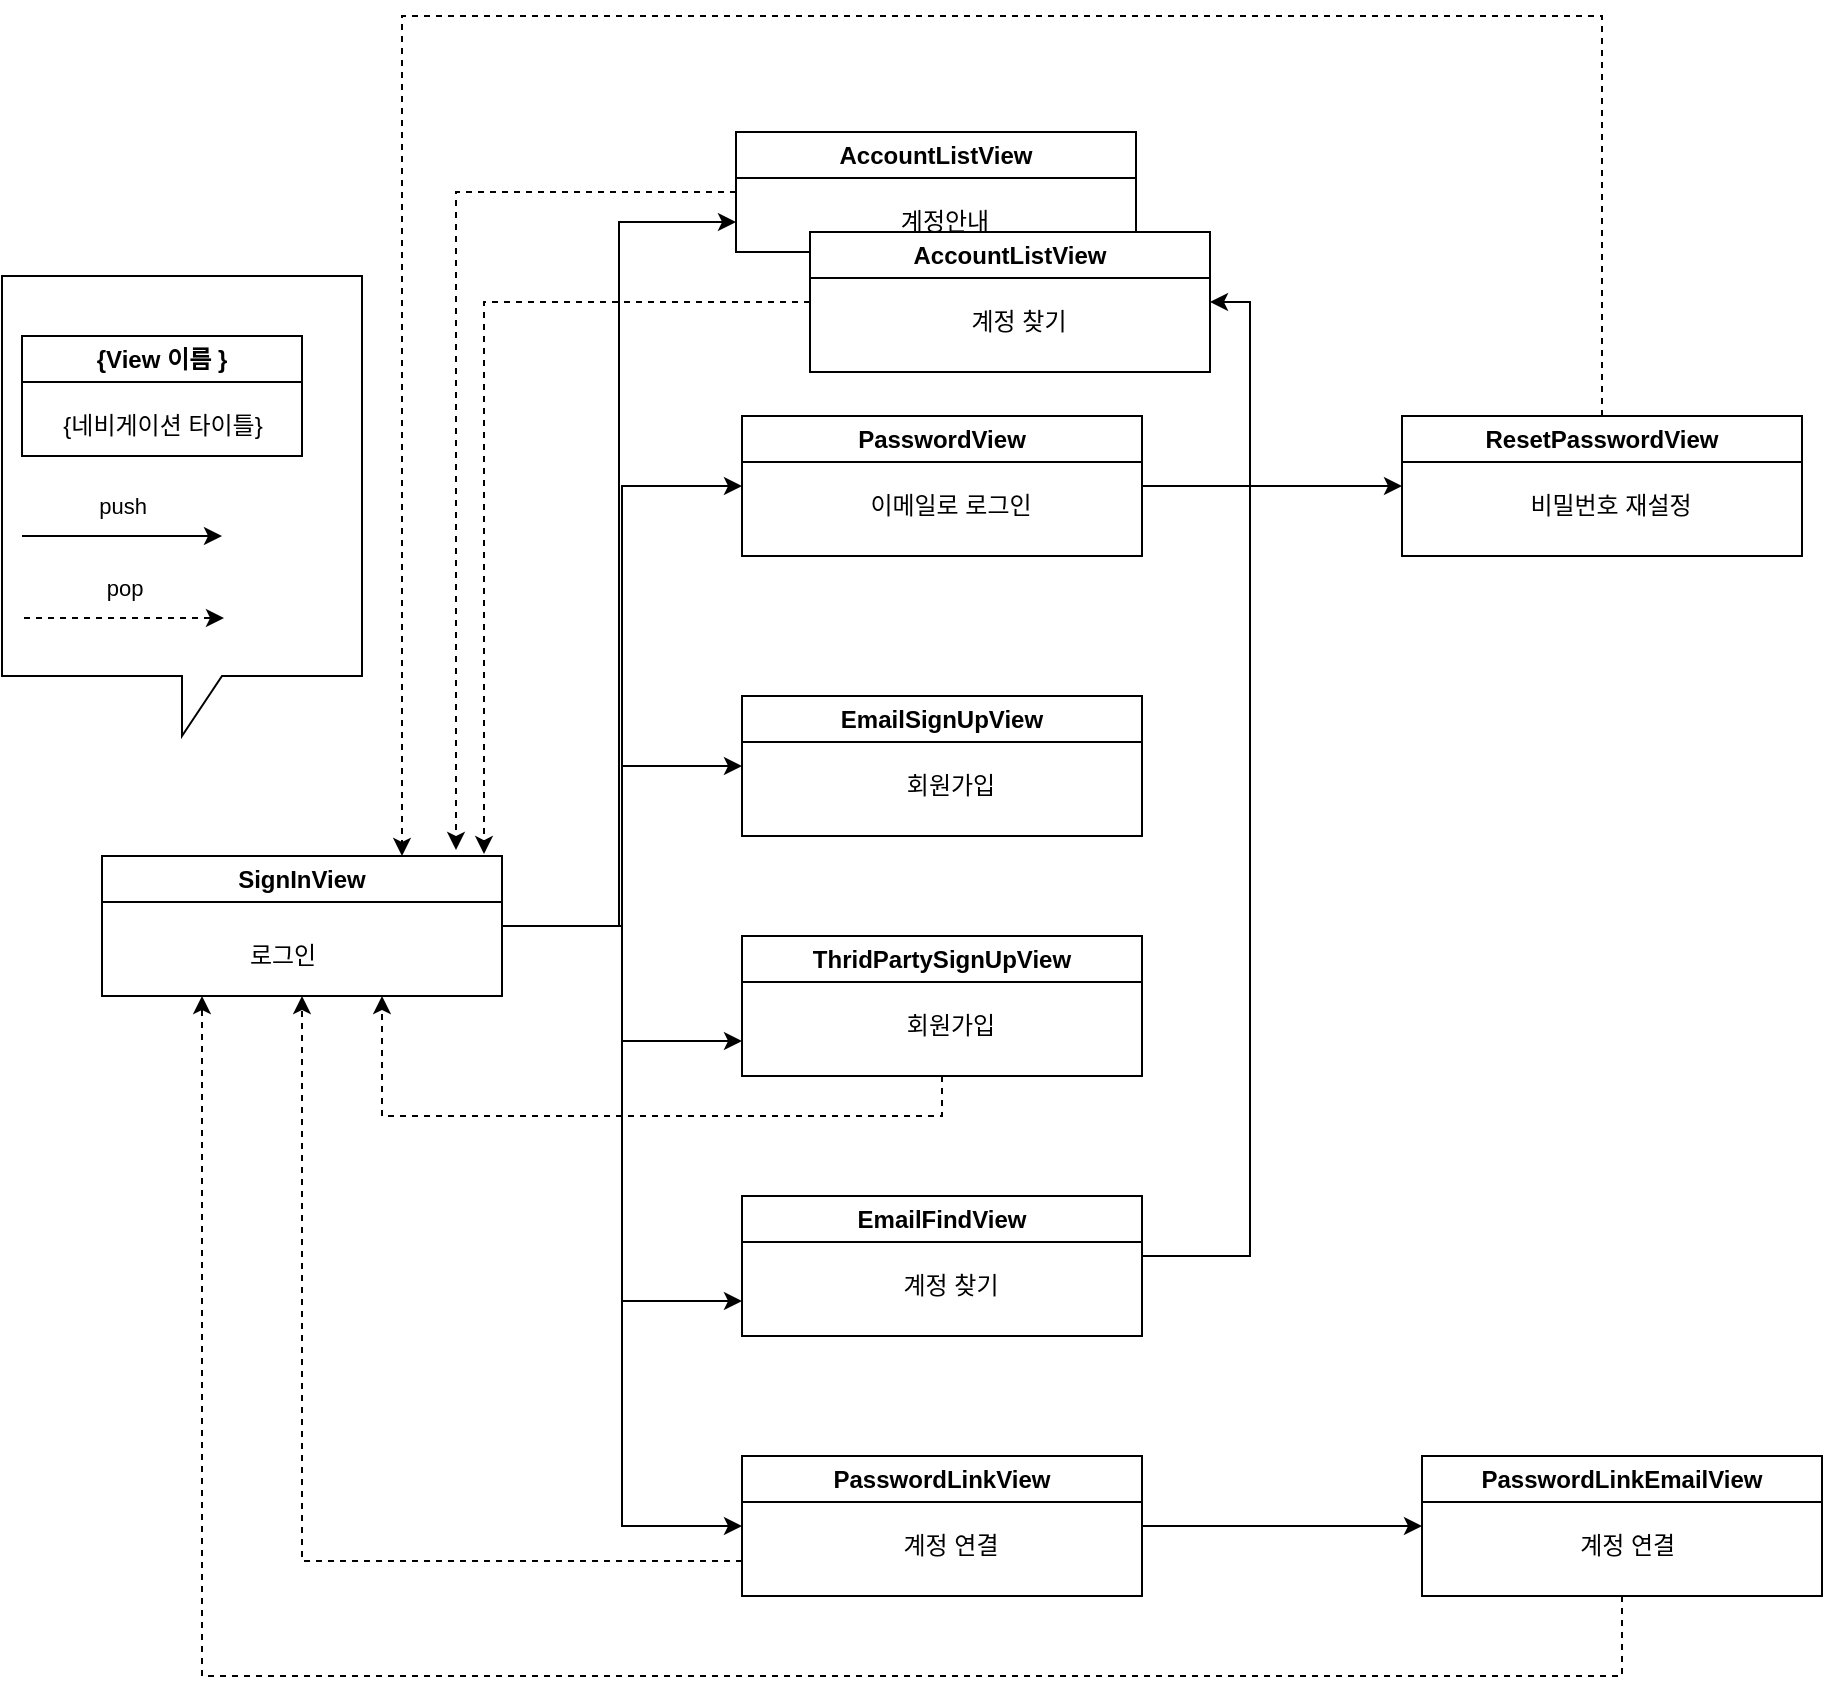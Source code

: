 <mxfile version="21.1.8" type="github" pages="2">
  <diagram id="C5RBs43oDa-KdzZeNtuy" name="로그인화면 Navigation">
    <mxGraphModel dx="1434" dy="1997" grid="1" gridSize="10" guides="1" tooltips="1" connect="1" arrows="1" fold="1" page="1" pageScale="1" pageWidth="827" pageHeight="1169" math="0" shadow="0">
      <root>
        <mxCell id="WIyWlLk6GJQsqaUBKTNV-0" />
        <mxCell id="WIyWlLk6GJQsqaUBKTNV-1" parent="WIyWlLk6GJQsqaUBKTNV-0" />
        <mxCell id="YZ1DASDXdoZ81Dy0Z4KV-26" style="edgeStyle=orthogonalEdgeStyle;rounded=0;orthogonalLoop=1;jettySize=auto;html=1;entryX=0;entryY=0.5;entryDx=0;entryDy=0;" parent="WIyWlLk6GJQsqaUBKTNV-1" source="YZ1DASDXdoZ81Dy0Z4KV-0" target="YZ1DASDXdoZ81Dy0Z4KV-6" edge="1">
          <mxGeometry relative="1" as="geometry" />
        </mxCell>
        <mxCell id="YZ1DASDXdoZ81Dy0Z4KV-27" style="edgeStyle=orthogonalEdgeStyle;rounded=0;orthogonalLoop=1;jettySize=auto;html=1;entryX=0;entryY=0.5;entryDx=0;entryDy=0;" parent="WIyWlLk6GJQsqaUBKTNV-1" source="YZ1DASDXdoZ81Dy0Z4KV-0" target="YZ1DASDXdoZ81Dy0Z4KV-4" edge="1">
          <mxGeometry relative="1" as="geometry" />
        </mxCell>
        <mxCell id="YZ1DASDXdoZ81Dy0Z4KV-28" style="edgeStyle=orthogonalEdgeStyle;rounded=0;orthogonalLoop=1;jettySize=auto;html=1;entryX=0;entryY=0.75;entryDx=0;entryDy=0;" parent="WIyWlLk6GJQsqaUBKTNV-1" source="YZ1DASDXdoZ81Dy0Z4KV-0" target="YZ1DASDXdoZ81Dy0Z4KV-2" edge="1">
          <mxGeometry relative="1" as="geometry" />
        </mxCell>
        <mxCell id="YZ1DASDXdoZ81Dy0Z4KV-29" style="edgeStyle=orthogonalEdgeStyle;rounded=0;orthogonalLoop=1;jettySize=auto;html=1;entryX=0;entryY=0.75;entryDx=0;entryDy=0;" parent="WIyWlLk6GJQsqaUBKTNV-1" source="YZ1DASDXdoZ81Dy0Z4KV-0" target="YZ1DASDXdoZ81Dy0Z4KV-8" edge="1">
          <mxGeometry relative="1" as="geometry" />
        </mxCell>
        <mxCell id="YZ1DASDXdoZ81Dy0Z4KV-30" style="edgeStyle=orthogonalEdgeStyle;rounded=0;orthogonalLoop=1;jettySize=auto;html=1;entryX=0;entryY=0.75;entryDx=0;entryDy=0;" parent="WIyWlLk6GJQsqaUBKTNV-1" source="YZ1DASDXdoZ81Dy0Z4KV-0" target="YZ1DASDXdoZ81Dy0Z4KV-10" edge="1">
          <mxGeometry relative="1" as="geometry" />
        </mxCell>
        <mxCell id="YZ1DASDXdoZ81Dy0Z4KV-31" style="edgeStyle=orthogonalEdgeStyle;rounded=0;orthogonalLoop=1;jettySize=auto;html=1;entryX=0;entryY=0.5;entryDx=0;entryDy=0;" parent="WIyWlLk6GJQsqaUBKTNV-1" source="YZ1DASDXdoZ81Dy0Z4KV-0" target="YZ1DASDXdoZ81Dy0Z4KV-18" edge="1">
          <mxGeometry relative="1" as="geometry" />
        </mxCell>
        <mxCell id="YZ1DASDXdoZ81Dy0Z4KV-0" value="SignInView" style="swimlane;whiteSpace=wrap;html=1;" parent="WIyWlLk6GJQsqaUBKTNV-1" vertex="1">
          <mxGeometry x="60" y="370" width="200" height="70" as="geometry" />
        </mxCell>
        <mxCell id="YZ1DASDXdoZ81Dy0Z4KV-46" style="edgeStyle=orthogonalEdgeStyle;rounded=0;orthogonalLoop=1;jettySize=auto;html=1;entryX=0.885;entryY=-0.043;entryDx=0;entryDy=0;entryPerimeter=0;dashed=1;" parent="WIyWlLk6GJQsqaUBKTNV-1" source="YZ1DASDXdoZ81Dy0Z4KV-2" target="YZ1DASDXdoZ81Dy0Z4KV-0" edge="1">
          <mxGeometry relative="1" as="geometry" />
        </mxCell>
        <mxCell id="YZ1DASDXdoZ81Dy0Z4KV-2" value="AccountListView" style="swimlane;whiteSpace=wrap;html=1;" parent="WIyWlLk6GJQsqaUBKTNV-1" vertex="1">
          <mxGeometry x="377" y="8" width="200" height="60" as="geometry" />
        </mxCell>
        <mxCell id="YZ1DASDXdoZ81Dy0Z4KV-3" value="계정안내" style="text;html=1;align=center;verticalAlign=middle;resizable=0;points=[];autosize=1;strokeColor=none;fillColor=none;" parent="YZ1DASDXdoZ81Dy0Z4KV-2" vertex="1">
          <mxGeometry x="69" y="30" width="70" height="30" as="geometry" />
        </mxCell>
        <mxCell id="YZ1DASDXdoZ81Dy0Z4KV-32" style="edgeStyle=orthogonalEdgeStyle;rounded=0;orthogonalLoop=1;jettySize=auto;html=1;entryX=0;entryY=0.5;entryDx=0;entryDy=0;" parent="WIyWlLk6GJQsqaUBKTNV-1" source="YZ1DASDXdoZ81Dy0Z4KV-4" target="YZ1DASDXdoZ81Dy0Z4KV-16" edge="1">
          <mxGeometry relative="1" as="geometry" />
        </mxCell>
        <mxCell id="YZ1DASDXdoZ81Dy0Z4KV-4" value="PasswordView" style="swimlane;whiteSpace=wrap;html=1;" parent="WIyWlLk6GJQsqaUBKTNV-1" vertex="1">
          <mxGeometry x="380" y="150" width="200" height="70" as="geometry" />
        </mxCell>
        <mxCell id="YZ1DASDXdoZ81Dy0Z4KV-5" value="이메일로 로그인" style="text;html=1;align=center;verticalAlign=middle;resizable=0;points=[];autosize=1;strokeColor=none;fillColor=none;" parent="YZ1DASDXdoZ81Dy0Z4KV-4" vertex="1">
          <mxGeometry x="54" y="30" width="100" height="30" as="geometry" />
        </mxCell>
        <mxCell id="YZ1DASDXdoZ81Dy0Z4KV-6" value="EmailSignUpView" style="swimlane;whiteSpace=wrap;html=1;" parent="WIyWlLk6GJQsqaUBKTNV-1" vertex="1">
          <mxGeometry x="380" y="290" width="200" height="70" as="geometry" />
        </mxCell>
        <mxCell id="YZ1DASDXdoZ81Dy0Z4KV-7" value="회원가입" style="text;html=1;align=center;verticalAlign=middle;resizable=0;points=[];autosize=1;strokeColor=none;fillColor=none;" parent="YZ1DASDXdoZ81Dy0Z4KV-6" vertex="1">
          <mxGeometry x="69" y="30" width="70" height="30" as="geometry" />
        </mxCell>
        <mxCell id="YZ1DASDXdoZ81Dy0Z4KV-45" style="edgeStyle=orthogonalEdgeStyle;rounded=0;orthogonalLoop=1;jettySize=auto;html=1;dashed=1;" parent="WIyWlLk6GJQsqaUBKTNV-1" source="YZ1DASDXdoZ81Dy0Z4KV-8" edge="1">
          <mxGeometry relative="1" as="geometry">
            <mxPoint x="200" y="440" as="targetPoint" />
            <Array as="points">
              <mxPoint x="480" y="500" />
              <mxPoint x="200" y="500" />
            </Array>
          </mxGeometry>
        </mxCell>
        <mxCell id="YZ1DASDXdoZ81Dy0Z4KV-8" value="ThridPartySignUpView" style="swimlane;whiteSpace=wrap;html=1;" parent="WIyWlLk6GJQsqaUBKTNV-1" vertex="1">
          <mxGeometry x="380" y="410" width="200" height="70" as="geometry" />
        </mxCell>
        <mxCell id="YZ1DASDXdoZ81Dy0Z4KV-9" value="회원가입" style="text;html=1;align=center;verticalAlign=middle;resizable=0;points=[];autosize=1;strokeColor=none;fillColor=none;" parent="YZ1DASDXdoZ81Dy0Z4KV-8" vertex="1">
          <mxGeometry x="69" y="30" width="70" height="30" as="geometry" />
        </mxCell>
        <mxCell id="YZ1DASDXdoZ81Dy0Z4KV-34" style="edgeStyle=orthogonalEdgeStyle;rounded=0;orthogonalLoop=1;jettySize=auto;html=1;entryX=1;entryY=0.5;entryDx=0;entryDy=0;" parent="WIyWlLk6GJQsqaUBKTNV-1" source="YZ1DASDXdoZ81Dy0Z4KV-10" target="YZ1DASDXdoZ81Dy0Z4KV-22" edge="1">
          <mxGeometry relative="1" as="geometry">
            <Array as="points">
              <mxPoint x="634" y="570" />
              <mxPoint x="634" y="93" />
            </Array>
          </mxGeometry>
        </mxCell>
        <mxCell id="YZ1DASDXdoZ81Dy0Z4KV-10" value="EmailFindView" style="swimlane;whiteSpace=wrap;html=1;" parent="WIyWlLk6GJQsqaUBKTNV-1" vertex="1">
          <mxGeometry x="380" y="540" width="200" height="70" as="geometry" />
        </mxCell>
        <mxCell id="YZ1DASDXdoZ81Dy0Z4KV-11" value="계정 찾기" style="text;html=1;align=center;verticalAlign=middle;resizable=0;points=[];autosize=1;strokeColor=none;fillColor=none;" parent="YZ1DASDXdoZ81Dy0Z4KV-10" vertex="1">
          <mxGeometry x="69" y="30" width="70" height="30" as="geometry" />
        </mxCell>
        <mxCell id="YZ1DASDXdoZ81Dy0Z4KV-43" style="edgeStyle=orthogonalEdgeStyle;rounded=0;orthogonalLoop=1;jettySize=auto;html=1;entryX=0.25;entryY=1;entryDx=0;entryDy=0;dashed=1;" parent="WIyWlLk6GJQsqaUBKTNV-1" source="YZ1DASDXdoZ81Dy0Z4KV-14" target="YZ1DASDXdoZ81Dy0Z4KV-0" edge="1">
          <mxGeometry relative="1" as="geometry">
            <mxPoint x="110" y="450" as="targetPoint" />
            <Array as="points">
              <mxPoint x="820" y="780" />
              <mxPoint x="110" y="780" />
            </Array>
          </mxGeometry>
        </mxCell>
        <mxCell id="YZ1DASDXdoZ81Dy0Z4KV-14" value="PasswordLinkEmailView" style="swimlane;whiteSpace=wrap;html=1;" parent="WIyWlLk6GJQsqaUBKTNV-1" vertex="1">
          <mxGeometry x="720" y="670" width="200" height="70" as="geometry" />
        </mxCell>
        <mxCell id="YZ1DASDXdoZ81Dy0Z4KV-15" value="계정 연결&amp;nbsp;" style="text;html=1;align=center;verticalAlign=middle;resizable=0;points=[];autosize=1;strokeColor=none;fillColor=none;" parent="YZ1DASDXdoZ81Dy0Z4KV-14" vertex="1">
          <mxGeometry x="69" y="30" width="70" height="30" as="geometry" />
        </mxCell>
        <mxCell id="YZ1DASDXdoZ81Dy0Z4KV-44" style="edgeStyle=orthogonalEdgeStyle;rounded=0;orthogonalLoop=1;jettySize=auto;html=1;entryX=0.75;entryY=0;entryDx=0;entryDy=0;dashed=1;" parent="WIyWlLk6GJQsqaUBKTNV-1" source="YZ1DASDXdoZ81Dy0Z4KV-16" target="YZ1DASDXdoZ81Dy0Z4KV-0" edge="1">
          <mxGeometry relative="1" as="geometry">
            <Array as="points">
              <mxPoint x="810" y="-50" />
              <mxPoint x="210" y="-50" />
            </Array>
          </mxGeometry>
        </mxCell>
        <mxCell id="YZ1DASDXdoZ81Dy0Z4KV-16" value="ResetPasswordView" style="swimlane;whiteSpace=wrap;html=1;" parent="WIyWlLk6GJQsqaUBKTNV-1" vertex="1">
          <mxGeometry x="710" y="150" width="200" height="70" as="geometry" />
        </mxCell>
        <mxCell id="YZ1DASDXdoZ81Dy0Z4KV-17" value="비밀번호 재설정" style="text;html=1;align=center;verticalAlign=middle;resizable=0;points=[];autosize=1;strokeColor=none;fillColor=none;" parent="YZ1DASDXdoZ81Dy0Z4KV-16" vertex="1">
          <mxGeometry x="54" y="30" width="100" height="30" as="geometry" />
        </mxCell>
        <mxCell id="YZ1DASDXdoZ81Dy0Z4KV-33" style="edgeStyle=orthogonalEdgeStyle;rounded=0;orthogonalLoop=1;jettySize=auto;html=1;entryX=0;entryY=0.5;entryDx=0;entryDy=0;" parent="WIyWlLk6GJQsqaUBKTNV-1" source="YZ1DASDXdoZ81Dy0Z4KV-18" target="YZ1DASDXdoZ81Dy0Z4KV-14" edge="1">
          <mxGeometry relative="1" as="geometry" />
        </mxCell>
        <mxCell id="YZ1DASDXdoZ81Dy0Z4KV-35" style="edgeStyle=orthogonalEdgeStyle;rounded=0;orthogonalLoop=1;jettySize=auto;html=1;entryX=0.5;entryY=1;entryDx=0;entryDy=0;dashed=1;exitX=0;exitY=0.75;exitDx=0;exitDy=0;" parent="WIyWlLk6GJQsqaUBKTNV-1" source="YZ1DASDXdoZ81Dy0Z4KV-18" target="YZ1DASDXdoZ81Dy0Z4KV-0" edge="1">
          <mxGeometry relative="1" as="geometry" />
        </mxCell>
        <mxCell id="YZ1DASDXdoZ81Dy0Z4KV-18" value="PasswordLinkView" style="swimlane;whiteSpace=wrap;html=1;" parent="WIyWlLk6GJQsqaUBKTNV-1" vertex="1">
          <mxGeometry x="380" y="670" width="200" height="70" as="geometry" />
        </mxCell>
        <mxCell id="YZ1DASDXdoZ81Dy0Z4KV-19" value="계정 연결" style="text;html=1;align=center;verticalAlign=middle;resizable=0;points=[];autosize=1;strokeColor=none;fillColor=none;" parent="YZ1DASDXdoZ81Dy0Z4KV-18" vertex="1">
          <mxGeometry x="69" y="30" width="70" height="30" as="geometry" />
        </mxCell>
        <mxCell id="YZ1DASDXdoZ81Dy0Z4KV-21" value="로그인" style="text;html=1;align=center;verticalAlign=middle;resizable=0;points=[];autosize=1;strokeColor=none;fillColor=none;" parent="WIyWlLk6GJQsqaUBKTNV-1" vertex="1">
          <mxGeometry x="125" y="405" width="50" height="30" as="geometry" />
        </mxCell>
        <mxCell id="YZ1DASDXdoZ81Dy0Z4KV-47" style="edgeStyle=orthogonalEdgeStyle;rounded=0;orthogonalLoop=1;jettySize=auto;html=1;entryX=0.955;entryY=-0.014;entryDx=0;entryDy=0;entryPerimeter=0;dashed=1;" parent="WIyWlLk6GJQsqaUBKTNV-1" source="YZ1DASDXdoZ81Dy0Z4KV-22" target="YZ1DASDXdoZ81Dy0Z4KV-0" edge="1">
          <mxGeometry relative="1" as="geometry" />
        </mxCell>
        <mxCell id="YZ1DASDXdoZ81Dy0Z4KV-22" value="AccountListView" style="swimlane;whiteSpace=wrap;html=1;" parent="WIyWlLk6GJQsqaUBKTNV-1" vertex="1">
          <mxGeometry x="414" y="58" width="200" height="70" as="geometry" />
        </mxCell>
        <mxCell id="YZ1DASDXdoZ81Dy0Z4KV-23" value="계정 찾기" style="text;html=1;align=center;verticalAlign=middle;resizable=0;points=[];autosize=1;strokeColor=none;fillColor=none;" parent="YZ1DASDXdoZ81Dy0Z4KV-22" vertex="1">
          <mxGeometry x="69" y="30" width="70" height="30" as="geometry" />
        </mxCell>
        <mxCell id="YZ1DASDXdoZ81Dy0Z4KV-40" value="" style="shape=callout;whiteSpace=wrap;html=1;perimeter=calloutPerimeter;" parent="WIyWlLk6GJQsqaUBKTNV-1" vertex="1">
          <mxGeometry x="10" y="80" width="180" height="230" as="geometry" />
        </mxCell>
        <mxCell id="YZ1DASDXdoZ81Dy0Z4KV-38" value="" style="endArrow=classic;html=1;rounded=0;" parent="WIyWlLk6GJQsqaUBKTNV-1" edge="1">
          <mxGeometry relative="1" as="geometry">
            <mxPoint x="20" y="210" as="sourcePoint" />
            <mxPoint x="120" y="210" as="targetPoint" />
          </mxGeometry>
        </mxCell>
        <mxCell id="YZ1DASDXdoZ81Dy0Z4KV-39" value="push" style="edgeLabel;resizable=0;html=1;align=center;verticalAlign=middle;" parent="YZ1DASDXdoZ81Dy0Z4KV-38" connectable="0" vertex="1">
          <mxGeometry relative="1" as="geometry">
            <mxPoint y="-15" as="offset" />
          </mxGeometry>
        </mxCell>
        <mxCell id="YZ1DASDXdoZ81Dy0Z4KV-41" value="" style="endArrow=classic;html=1;rounded=0;dashed=1;" parent="WIyWlLk6GJQsqaUBKTNV-1" edge="1">
          <mxGeometry relative="1" as="geometry">
            <mxPoint x="21" y="251" as="sourcePoint" />
            <mxPoint x="121" y="251" as="targetPoint" />
          </mxGeometry>
        </mxCell>
        <mxCell id="YZ1DASDXdoZ81Dy0Z4KV-42" value="pop" style="edgeLabel;resizable=0;html=1;align=center;verticalAlign=middle;" parent="YZ1DASDXdoZ81Dy0Z4KV-41" connectable="0" vertex="1">
          <mxGeometry relative="1" as="geometry">
            <mxPoint y="-15" as="offset" />
          </mxGeometry>
        </mxCell>
        <mxCell id="YZ1DASDXdoZ81Dy0Z4KV-49" value="{View 이름 }" style="swimlane;whiteSpace=wrap;html=1;" parent="WIyWlLk6GJQsqaUBKTNV-1" vertex="1">
          <mxGeometry x="20" y="110" width="140" height="60" as="geometry" />
        </mxCell>
        <mxCell id="YZ1DASDXdoZ81Dy0Z4KV-50" value="{네비게이션 타이틀}" style="text;html=1;align=center;verticalAlign=middle;resizable=0;points=[];autosize=1;strokeColor=none;fillColor=none;" parent="YZ1DASDXdoZ81Dy0Z4KV-49" vertex="1">
          <mxGeometry x="10" y="30" width="120" height="30" as="geometry" />
        </mxCell>
      </root>
    </mxGraphModel>
  </diagram>
  <diagram id="uZEbM6Gc0K0EipfGXr5v" name="Builder Container ">
    <mxGraphModel dx="1434" dy="828" grid="1" gridSize="10" guides="1" tooltips="1" connect="1" arrows="1" fold="1" page="1" pageScale="1" pageWidth="827" pageHeight="1169" math="0" shadow="0">
      <root>
        <mxCell id="0" />
        <mxCell id="1" parent="0" />
        <mxCell id="h-jJvfHTX61WG-e6yDjH-1" value="&lt;p style=&quot;margin:0px;margin-top:4px;text-align:center;&quot;&gt;&lt;i&gt;&amp;lt;&amp;lt;protocol&amp;gt;&amp;gt;&lt;/i&gt;&lt;br&gt;&lt;b&gt;NavigationBuilderContainable&lt;/b&gt;&lt;/p&gt;&lt;hr size=&quot;1&quot;&gt;&lt;p style=&quot;margin:0px;margin-left:4px;&quot;&gt;+ vertex: PassthroughSubject&amp;lt;ViewKind, Never&amp;gt;&lt;br&gt;&lt;/p&gt;&lt;hr size=&quot;1&quot;&gt;&lt;p style=&quot;margin:0px;margin-left:4px;&quot;&gt;+ push(ViewKind)&lt;br style=&quot;border-color: var(--border-color);&quot;&gt;+ popToRootView()&lt;br&gt;&lt;/p&gt;" style="verticalAlign=top;align=left;overflow=fill;fontSize=12;fontFamily=Helvetica;html=1;whiteSpace=wrap;" vertex="1" parent="1">
          <mxGeometry x="210" y="360" width="300" height="140" as="geometry" />
        </mxCell>
        <mxCell id="h-jJvfHTX61WG-e6yDjH-8" style="edgeStyle=orthogonalEdgeStyle;rounded=0;orthogonalLoop=1;jettySize=auto;html=1;entryX=1;entryY=0.5;entryDx=0;entryDy=0;dashed=1;endArrow=block;endFill=0;exitX=0;exitY=0.5;exitDx=0;exitDy=0;" edge="1" parent="1" source="h-jJvfHTX61WG-e6yDjH-9" target="h-jJvfHTX61WG-e6yDjH-6">
          <mxGeometry relative="1" as="geometry">
            <mxPoint x="620" y="640" as="sourcePoint" />
            <Array as="points">
              <mxPoint x="720" y="265" />
              <mxPoint x="720" y="640" />
            </Array>
          </mxGeometry>
        </mxCell>
        <mxCell id="h-jJvfHTX61WG-e6yDjH-3" value="&lt;p style=&quot;margin:0px;margin-top:4px;text-align:center;&quot;&gt;&lt;i&gt;&amp;lt;&amp;lt;protocol&amp;gt;&amp;gt;&lt;/i&gt;&lt;br&gt;&lt;b&gt;Interface&lt;/b&gt;&lt;/p&gt;&lt;hr size=&quot;1&quot;&gt;&lt;p style=&quot;margin:0px;margin-left:4px;&quot;&gt;+ field1: Type&lt;br&gt;+ field2: Type&lt;/p&gt;&lt;hr size=&quot;1&quot;&gt;&lt;p style=&quot;margin:0px;margin-left:4px;&quot;&gt;+ method1(Type): Type&lt;br&gt;+ method2(Type, Type): Type&lt;/p&gt;" style="verticalAlign=top;align=left;overflow=fill;fontSize=12;fontFamily=Helvetica;html=1;whiteSpace=wrap;" vertex="1" parent="1">
          <mxGeometry x="30" y="40" width="190" height="140" as="geometry" />
        </mxCell>
        <mxCell id="h-jJvfHTX61WG-e6yDjH-4" value="&lt;p style=&quot;margin:0px;margin-top:4px;text-align:center;&quot;&gt;&lt;b&gt;Class&lt;/b&gt;&lt;/p&gt;&lt;hr size=&quot;1&quot;/&gt;&lt;div style=&quot;height:2px;&quot;&gt;&lt;/div&gt;" style="verticalAlign=top;align=left;overflow=fill;fontSize=12;fontFamily=Helvetica;html=1;whiteSpace=wrap;" vertex="1" parent="1">
          <mxGeometry x="330" y="70" width="140" height="60" as="geometry" />
        </mxCell>
        <mxCell id="h-jJvfHTX61WG-e6yDjH-7" style="edgeStyle=orthogonalEdgeStyle;rounded=0;orthogonalLoop=1;jettySize=auto;html=1;entryX=0.5;entryY=1;entryDx=0;entryDy=0;endArrow=block;endFill=0;" edge="1" parent="1" source="h-jJvfHTX61WG-e6yDjH-6" target="h-jJvfHTX61WG-e6yDjH-1">
          <mxGeometry relative="1" as="geometry" />
        </mxCell>
        <mxCell id="h-jJvfHTX61WG-e6yDjH-6" value="&lt;p style=&quot;margin:0px;margin-top:4px;text-align:center;&quot;&gt;&lt;i&gt;&amp;lt;&amp;lt;protocol&amp;gt;&amp;gt;&lt;/i&gt;&lt;br&gt;&lt;b&gt;SignInNavigationBuilderContainable&lt;/b&gt;&lt;/p&gt;&lt;hr size=&quot;1&quot;&gt;&lt;p style=&quot;margin:0px;margin-left:4px;&quot;&gt;+ accountListBuilder: AccountListBuildingLogic&lt;/p&gt;&amp;nbsp;+ passwordBuilder: PasswordBuildingLogic&lt;br&gt;&amp;nbsp;+ passwordLinkBuilder: PasswordLinkBuildingLogic&lt;br&gt;&amp;nbsp;+ emailSignUpBuilder: EmailSignUpBuildingLogic&lt;br&gt;&amp;nbsp;+ thirdPartySignUpBuilder: ThirdPartySignUpBuildingLogic&lt;br&gt;&amp;nbsp;+ emailFindBuilder: EmailFindBuildingLogic&lt;br&gt;&lt;hr size=&quot;1&quot;&gt;&lt;p style=&quot;margin:0px;margin-left:4px;&quot;&gt;&lt;br&gt;&lt;/p&gt;" style="verticalAlign=top;align=left;overflow=fill;fontSize=12;fontFamily=Helvetica;html=1;whiteSpace=wrap;" vertex="1" parent="1">
          <mxGeometry x="195" y="570" width="330" height="140" as="geometry" />
        </mxCell>
        <mxCell id="h-jJvfHTX61WG-e6yDjH-9" value="&lt;p style=&quot;margin: 0px; font-variant-numeric: normal; font-variant-east-asian: normal; font-variant-alternates: normal; font-kerning: auto; font-optical-sizing: auto; font-feature-settings: normal; font-variation-settings: normal; font-stretch: normal; font-size: 13px; line-height: normal; font-family: &amp;quot;Helvetica Neue&amp;quot;;&quot; class=&quot;p1&quot;&gt;&lt;b&gt;SignInNavigationBuilderContainer&lt;/b&gt;&lt;/p&gt;&lt;hr size=&quot;1&quot;&gt;&lt;p style=&quot;margin:0px;margin-left:4px;&quot;&gt;&lt;br&gt;&lt;/p&gt;&lt;hr size=&quot;1&quot;&gt;&lt;p style=&quot;margin:0px;margin-left:4px;&quot;&gt;&lt;br&gt;&lt;/p&gt;" style="verticalAlign=top;align=left;overflow=fill;fontSize=12;fontFamily=Helvetica;html=1;whiteSpace=wrap;" vertex="1" parent="1">
          <mxGeometry x="827" y="220" width="240" height="90" as="geometry" />
        </mxCell>
        <mxCell id="h-jJvfHTX61WG-e6yDjH-10" value="&lt;p style=&quot;margin:0px;margin-top:4px;text-align:center;&quot;&gt;&lt;i&gt;&amp;lt;&amp;lt;protocol&amp;gt;&amp;gt;&lt;/i&gt;&lt;br&gt;&lt;b&gt;Interface&lt;/b&gt;&lt;/p&gt;&lt;hr size=&quot;1&quot;&gt;&lt;p style=&quot;margin:0px;margin-left:4px;&quot;&gt;+ Builder: BuildingLogic&lt;br&gt;&lt;/p&gt;&lt;hr size=&quot;1&quot;&gt;&lt;p style=&quot;margin:0px;margin-left:4px;&quot;&gt;&lt;br&gt;&lt;/p&gt;" style="verticalAlign=top;align=left;overflow=fill;fontSize=12;fontFamily=Helvetica;html=1;whiteSpace=wrap;" vertex="1" parent="1">
          <mxGeometry x="550" y="90" width="190" height="140" as="geometry" />
        </mxCell>
        <mxCell id="h-jJvfHTX61WG-e6yDjH-20" style="edgeStyle=orthogonalEdgeStyle;rounded=0;orthogonalLoop=1;jettySize=auto;html=1;entryX=1;entryY=0.25;entryDx=0;entryDy=0;endArrow=block;endFill=0;" edge="1" parent="1" source="h-jJvfHTX61WG-e6yDjH-11" target="h-jJvfHTX61WG-e6yDjH-1">
          <mxGeometry relative="1" as="geometry">
            <Array as="points">
              <mxPoint x="530" y="395" />
            </Array>
          </mxGeometry>
        </mxCell>
        <mxCell id="h-jJvfHTX61WG-e6yDjH-21" style="edgeStyle=orthogonalEdgeStyle;rounded=0;orthogonalLoop=1;jettySize=auto;html=1;entryX=0.44;entryY=-0.007;entryDx=0;entryDy=0;entryPerimeter=0;endArrow=block;endFill=0;" edge="1" parent="1" source="h-jJvfHTX61WG-e6yDjH-11" target="h-jJvfHTX61WG-e6yDjH-12">
          <mxGeometry relative="1" as="geometry" />
        </mxCell>
        <mxCell id="h-jJvfHTX61WG-e6yDjH-11" value="&lt;p style=&quot;margin:0px;margin-top:4px;text-align:center;&quot;&gt;&lt;i&gt;&amp;lt;&amp;lt;protocol&amp;gt;&amp;gt;&lt;/i&gt;&lt;br&gt;&lt;/p&gt;&lt;p style=&quot;margin: 0px; font-variant-numeric: normal; font-variant-east-asian: normal; font-variant-alternates: normal; font-kerning: auto; font-optical-sizing: auto; font-feature-settings: normal; font-variation-settings: normal; font-stretch: normal; font-size: 13px; line-height: normal; font-family: &amp;quot;Helvetica Neue&amp;quot;;&quot; class=&quot;p1&quot;&gt;&amp;nbsp;EmailFindNavigatonBuilderContainable&lt;/p&gt;&lt;hr size=&quot;1&quot;&gt;&lt;p style=&quot;margin:0px;margin-left:4px;&quot;&gt;+&amp;nbsp;accountListBuilder: AccountListBuildingLogic&lt;br&gt;&lt;/p&gt;&lt;hr size=&quot;1&quot;&gt;&lt;p style=&quot;margin:0px;margin-left:4px;&quot;&gt;&lt;br&gt;&lt;/p&gt;" style="verticalAlign=top;align=left;overflow=fill;fontSize=12;fontFamily=Helvetica;html=1;whiteSpace=wrap;" vertex="1" parent="1">
          <mxGeometry x="320" y="760" width="260" height="140" as="geometry" />
        </mxCell>
        <mxCell id="h-jJvfHTX61WG-e6yDjH-26" style="edgeStyle=orthogonalEdgeStyle;rounded=0;orthogonalLoop=1;jettySize=auto;html=1;entryX=1;entryY=0.693;entryDx=0;entryDy=0;entryPerimeter=0;endArrow=block;endFill=0;" edge="1" parent="1" source="h-jJvfHTX61WG-e6yDjH-12" target="h-jJvfHTX61WG-e6yDjH-1">
          <mxGeometry relative="1" as="geometry" />
        </mxCell>
        <mxCell id="h-jJvfHTX61WG-e6yDjH-12" value="&lt;p style=&quot;margin:0px;margin-top:4px;text-align:center;&quot;&gt;&lt;i&gt;&amp;lt;&amp;lt;protocol&amp;gt;&amp;gt;&lt;/i&gt;&lt;br&gt;&lt;/p&gt;&lt;p style=&quot;margin: 0px; font-variant-numeric: normal; font-variant-east-asian: normal; font-variant-alternates: normal; font-kerning: auto; font-optical-sizing: auto; font-feature-settings: normal; font-variation-settings: normal; font-stretch: normal; font-size: 13px; line-height: normal; font-family: &amp;quot;Helvetica Neue&amp;quot;;&quot; class=&quot;p1&quot;&gt;AccountListNavigationBuilderContainable&lt;/p&gt;&lt;hr size=&quot;1&quot;&gt;&lt;p style=&quot;margin:0px;margin-left:4px;&quot;&gt;&lt;br&gt;&lt;/p&gt;&lt;hr size=&quot;1&quot;&gt;&lt;p style=&quot;margin:0px;margin-left:4px;&quot;&gt;&lt;br&gt;&lt;/p&gt;" style="verticalAlign=top;align=left;overflow=fill;fontSize=12;fontFamily=Helvetica;html=1;whiteSpace=wrap;" vertex="1" parent="1">
          <mxGeometry x="414" y="980" width="300" height="140" as="geometry" />
        </mxCell>
        <mxCell id="h-jJvfHTX61WG-e6yDjH-18" style="edgeStyle=orthogonalEdgeStyle;rounded=0;orthogonalLoop=1;jettySize=auto;html=1;entryX=0;entryY=0.429;entryDx=0;entryDy=0;entryPerimeter=0;endArrow=block;endFill=0;" edge="1" parent="1" source="h-jJvfHTX61WG-e6yDjH-13" target="h-jJvfHTX61WG-e6yDjH-1">
          <mxGeometry relative="1" as="geometry" />
        </mxCell>
        <mxCell id="h-jJvfHTX61WG-e6yDjH-19" style="edgeStyle=orthogonalEdgeStyle;rounded=0;orthogonalLoop=1;jettySize=auto;html=1;endArrow=block;endFill=0;" edge="1" parent="1" source="h-jJvfHTX61WG-e6yDjH-13" target="h-jJvfHTX61WG-e6yDjH-15">
          <mxGeometry relative="1" as="geometry" />
        </mxCell>
        <mxCell id="h-jJvfHTX61WG-e6yDjH-13" value="&lt;p style=&quot;margin:0px;margin-top:4px;text-align:center;&quot;&gt;&lt;i&gt;&amp;lt;&amp;lt;protocol&amp;gt;&amp;gt;&lt;/i&gt;&lt;br&gt;&lt;/p&gt;&lt;p style=&quot;margin: 0px; font-variant-numeric: normal; font-variant-east-asian: normal; font-variant-alternates: normal; font-kerning: auto; font-optical-sizing: auto; font-feature-settings: normal; font-variation-settings: normal; font-stretch: normal; font-size: 13px; line-height: normal; font-family: &amp;quot;Helvetica Neue&amp;quot;;&quot; class=&quot;p1&quot;&gt;&amp;nbsp;PasswordNavigationBuilderContainable&lt;/p&gt;&lt;hr size=&quot;1&quot;&gt;&lt;p style=&quot;margin:0px;margin-left:4px;&quot;&gt;+&amp;nbsp;resetPasswordBuilder: ResetPasswordBuildingLogic&lt;br&gt;&lt;/p&gt;&lt;hr size=&quot;1&quot;&gt;&lt;p style=&quot;margin:0px;margin-left:4px;&quot;&gt;&lt;br&gt;&lt;/p&gt;" style="verticalAlign=top;align=left;overflow=fill;fontSize=12;fontFamily=Helvetica;html=1;whiteSpace=wrap;" vertex="1" parent="1">
          <mxGeometry x="20" y="780" width="260" height="140" as="geometry" />
        </mxCell>
        <mxCell id="h-jJvfHTX61WG-e6yDjH-22" style="edgeStyle=orthogonalEdgeStyle;rounded=0;orthogonalLoop=1;jettySize=auto;html=1;entryX=1;entryY=0.5;entryDx=0;entryDy=0;endArrow=block;endFill=0;" edge="1" parent="1" source="h-jJvfHTX61WG-e6yDjH-14" target="h-jJvfHTX61WG-e6yDjH-1">
          <mxGeometry relative="1" as="geometry">
            <Array as="points">
              <mxPoint x="810" y="430" />
            </Array>
          </mxGeometry>
        </mxCell>
        <mxCell id="h-jJvfHTX61WG-e6yDjH-24" style="edgeStyle=orthogonalEdgeStyle;rounded=0;orthogonalLoop=1;jettySize=auto;html=1;entryX=0.5;entryY=0;entryDx=0;entryDy=0;endArrow=block;endFill=0;" edge="1" parent="1" source="h-jJvfHTX61WG-e6yDjH-14" target="h-jJvfHTX61WG-e6yDjH-16">
          <mxGeometry relative="1" as="geometry">
            <mxPoint x="780" y="900" as="targetPoint" />
          </mxGeometry>
        </mxCell>
        <mxCell id="h-jJvfHTX61WG-e6yDjH-14" value="&lt;p style=&quot;margin:0px;margin-top:4px;text-align:center;&quot;&gt;&lt;i&gt;&amp;lt;&amp;lt;protocol&amp;gt;&amp;gt;&lt;/i&gt;&lt;br&gt;&lt;/p&gt;&lt;p style=&quot;margin: 0px; font-variant-numeric: normal; font-variant-east-asian: normal; font-variant-alternates: normal; font-kerning: auto; font-optical-sizing: auto; font-feature-settings: normal; font-variation-settings: normal; font-stretch: normal; font-size: 13px; line-height: normal; font-family: &amp;quot;Helvetica Neue&amp;quot;;&quot; class=&quot;p1&quot;&gt;&amp;nbsp;PasswordLinkNavigationBuilderContainable&lt;/p&gt;&lt;hr size=&quot;1&quot;&gt;&lt;p style=&quot;margin:0px;margin-left:4px;&quot;&gt;+&amp;nbsp;passwordLinkEmailBuilder: PasswordLinkEmailBuildingLogic&lt;br&gt;&lt;/p&gt;&lt;hr size=&quot;1&quot;&gt;&lt;p style=&quot;margin:0px;margin-left:4px;&quot;&gt;&lt;br&gt;&lt;/p&gt;" style="verticalAlign=top;align=left;overflow=fill;fontSize=12;fontFamily=Helvetica;html=1;whiteSpace=wrap;" vertex="1" parent="1">
          <mxGeometry x="620" y="720" width="290" height="140" as="geometry" />
        </mxCell>
        <mxCell id="h-jJvfHTX61WG-e6yDjH-25" style="edgeStyle=orthogonalEdgeStyle;rounded=0;orthogonalLoop=1;jettySize=auto;html=1;entryX=-0.013;entryY=0.129;entryDx=0;entryDy=0;entryPerimeter=0;endArrow=block;endFill=0;" edge="1" parent="1" source="h-jJvfHTX61WG-e6yDjH-15" target="h-jJvfHTX61WG-e6yDjH-1">
          <mxGeometry relative="1" as="geometry">
            <Array as="points">
              <mxPoint x="50" y="1060" />
              <mxPoint x="50" y="378" />
            </Array>
          </mxGeometry>
        </mxCell>
        <mxCell id="h-jJvfHTX61WG-e6yDjH-15" value="&lt;p style=&quot;margin:0px;margin-top:4px;text-align:center;&quot;&gt;&lt;i&gt;&amp;lt;&amp;lt;protocol&amp;gt;&amp;gt;&lt;/i&gt;&lt;br&gt;&lt;/p&gt;&lt;p style=&quot;margin: 0px; font-variant-numeric: normal; font-variant-east-asian: normal; font-variant-alternates: normal; font-kerning: auto; font-optical-sizing: auto; font-feature-settings: normal; font-variation-settings: normal; font-stretch: normal; font-size: 13px; line-height: normal; font-family: &amp;quot;Helvetica Neue&amp;quot;;&quot; class=&quot;p1&quot;&gt;&amp;nbsp;ResetPasswordNavigationBuilderContainable&lt;/p&gt;&lt;hr size=&quot;1&quot;&gt;&lt;p style=&quot;margin:0px;margin-left:4px;&quot;&gt;&lt;br&gt;&lt;/p&gt;&lt;hr size=&quot;1&quot;&gt;&lt;p style=&quot;margin:0px;margin-left:4px;&quot;&gt;&lt;br&gt;&lt;/p&gt;" style="verticalAlign=top;align=left;overflow=fill;fontSize=12;fontFamily=Helvetica;html=1;whiteSpace=wrap;" vertex="1" parent="1">
          <mxGeometry x="110" y="990" width="290" height="140" as="geometry" />
        </mxCell>
        <mxCell id="h-jJvfHTX61WG-e6yDjH-27" style="edgeStyle=orthogonalEdgeStyle;rounded=0;orthogonalLoop=1;jettySize=auto;html=1;entryX=0.997;entryY=0.064;entryDx=0;entryDy=0;entryPerimeter=0;endArrow=block;endFill=0;" edge="1" parent="1" source="h-jJvfHTX61WG-e6yDjH-16" target="h-jJvfHTX61WG-e6yDjH-1">
          <mxGeometry relative="1" as="geometry">
            <Array as="points">
              <mxPoint x="920" y="369" />
            </Array>
          </mxGeometry>
        </mxCell>
        <mxCell id="h-jJvfHTX61WG-e6yDjH-16" value="&lt;p style=&quot;margin:0px;margin-top:4px;text-align:center;&quot;&gt;&lt;i&gt;&amp;lt;&amp;lt;protocol&amp;gt;&amp;gt;&lt;/i&gt;&lt;br&gt;&lt;/p&gt;&lt;p style=&quot;margin: 0px; font-variant-numeric: normal; font-variant-east-asian: normal; font-variant-alternates: normal; font-kerning: auto; font-optical-sizing: auto; font-feature-settings: normal; font-variation-settings: normal; font-stretch: normal; font-size: 13px; line-height: normal; font-family: &amp;quot;Helvetica Neue&amp;quot;;&quot; class=&quot;p1&quot;&gt;PasswordLinkEmailNavigationBuilderContainable&lt;/p&gt;&lt;hr size=&quot;1&quot;&gt;&lt;p style=&quot;margin:0px;margin-left:4px;&quot;&gt;+ Builder: BuildingLogic&lt;br&gt;&lt;/p&gt;&lt;hr size=&quot;1&quot;&gt;&lt;p style=&quot;margin:0px;margin-left:4px;&quot;&gt;&lt;br&gt;&lt;/p&gt;" style="verticalAlign=top;align=left;overflow=fill;fontSize=12;fontFamily=Helvetica;html=1;whiteSpace=wrap;" vertex="1" parent="1">
          <mxGeometry x="730" y="980" width="290" height="140" as="geometry" />
        </mxCell>
        <mxCell id="h-jJvfHTX61WG-e6yDjH-28" style="edgeStyle=orthogonalEdgeStyle;rounded=0;orthogonalLoop=1;jettySize=auto;html=1;entryX=1;entryY=0.164;entryDx=0;entryDy=0;entryPerimeter=0;endArrow=block;endFill=0;" edge="1" parent="1" source="h-jJvfHTX61WG-e6yDjH-17" target="h-jJvfHTX61WG-e6yDjH-1">
          <mxGeometry relative="1" as="geometry">
            <Array as="points">
              <mxPoint x="1110" y="383" />
            </Array>
          </mxGeometry>
        </mxCell>
        <mxCell id="h-jJvfHTX61WG-e6yDjH-17" value="&lt;p style=&quot;margin:0px;margin-top:4px;text-align:center;&quot;&gt;&lt;i&gt;&amp;lt;&amp;lt;protocol&amp;gt;&amp;gt;&lt;/i&gt;&lt;br&gt;&lt;/p&gt;&lt;p style=&quot;margin: 0px; font-variant-numeric: normal; font-variant-east-asian: normal; font-variant-alternates: normal; font-kerning: auto; font-optical-sizing: auto; font-feature-settings: normal; font-variation-settings: normal; font-stretch: normal; font-size: 13px; line-height: normal; font-family: &amp;quot;Helvetica Neue&amp;quot;;&quot; class=&quot;p1&quot;&gt;ThirdPartySignUpNavigationBuilderContainable&lt;/p&gt;&lt;hr size=&quot;1&quot;&gt;&lt;p style=&quot;margin:0px;margin-left:4px;&quot;&gt;+ Builder: BuildingLogic&lt;br&gt;&lt;/p&gt;&lt;hr size=&quot;1&quot;&gt;&lt;p style=&quot;margin:0px;margin-left:4px;&quot;&gt;&lt;br&gt;&lt;/p&gt;" style="verticalAlign=top;align=left;overflow=fill;fontSize=12;fontFamily=Helvetica;html=1;whiteSpace=wrap;" vertex="1" parent="1">
          <mxGeometry x="950.5" y="710" width="290" height="140" as="geometry" />
        </mxCell>
        <mxCell id="h-jJvfHTX61WG-e6yDjH-30" style="edgeStyle=orthogonalEdgeStyle;rounded=0;orthogonalLoop=1;jettySize=auto;html=1;" edge="1" parent="1" source="h-jJvfHTX61WG-e6yDjH-29" target="h-jJvfHTX61WG-e6yDjH-9">
          <mxGeometry relative="1" as="geometry" />
        </mxCell>
        <mxCell id="h-jJvfHTX61WG-e6yDjH-33" style="edgeStyle=orthogonalEdgeStyle;rounded=0;orthogonalLoop=1;jettySize=auto;html=1;" edge="1" parent="1" source="h-jJvfHTX61WG-e6yDjH-29">
          <mxGeometry relative="1" as="geometry">
            <mxPoint x="1260" y="260" as="targetPoint" />
          </mxGeometry>
        </mxCell>
        <mxCell id="h-jJvfHTX61WG-e6yDjH-29" value="&lt;p style=&quot;margin:0px;margin-top:4px;text-align:center;&quot;&gt;&lt;br&gt;&lt;b&gt;SignInBuilder&lt;/b&gt;&lt;/p&gt;" style="verticalAlign=top;align=left;overflow=fill;fontSize=12;fontFamily=Helvetica;html=1;whiteSpace=wrap;" vertex="1" parent="1">
          <mxGeometry x="1040" y="90" width="140" height="60" as="geometry" />
        </mxCell>
        <mxCell id="h-jJvfHTX61WG-e6yDjH-32" style="edgeStyle=orthogonalEdgeStyle;rounded=0;orthogonalLoop=1;jettySize=auto;html=1;" edge="1" parent="1" target="h-jJvfHTX61WG-e6yDjH-6">
          <mxGeometry relative="1" as="geometry">
            <mxPoint x="1260" y="320" as="sourcePoint" />
            <Array as="points">
              <mxPoint x="1260" y="630" />
            </Array>
          </mxGeometry>
        </mxCell>
        <mxCell id="h-jJvfHTX61WG-e6yDjH-36" style="edgeStyle=orthogonalEdgeStyle;rounded=0;orthogonalLoop=1;jettySize=auto;html=1;entryX=0;entryY=0.5;entryDx=0;entryDy=0;" edge="1" parent="1" source="h-jJvfHTX61WG-e6yDjH-34" target="h-jJvfHTX61WG-e6yDjH-35">
          <mxGeometry relative="1" as="geometry">
            <mxPoint x="1430" y="305" as="targetPoint" />
          </mxGeometry>
        </mxCell>
        <mxCell id="h-jJvfHTX61WG-e6yDjH-34" value="&lt;p style=&quot;margin: 0px; font-variant-numeric: normal; font-variant-east-asian: normal; font-variant-alternates: normal; font-kerning: auto; font-optical-sizing: auto; font-feature-settings: normal; font-variation-settings: normal; font-stretch: normal; font-size: 13px; line-height: normal; font-family: &amp;quot;Helvetica Neue&amp;quot;;&quot; class=&quot;p1&quot;&gt;&lt;b&gt;SignInPresenter&lt;/b&gt;&lt;/p&gt;&lt;hr size=&quot;1&quot;&gt;&lt;p style=&quot;margin:0px;margin-left:4px;&quot;&gt;+ builderContainer: SignInNavigationBuilderContainable&lt;/p&gt;&lt;p style=&quot;margin:0px;margin-left:4px;&quot;&gt;+ @Published path: [ViewKind]&lt;/p&gt;&lt;hr size=&quot;1&quot;&gt;&lt;p style=&quot;margin:0px;margin-left:4px;&quot;&gt;&lt;br&gt;&lt;/p&gt;" style="verticalAlign=top;align=left;overflow=fill;fontSize=12;fontFamily=Helvetica;html=1;whiteSpace=wrap;" vertex="1" parent="1">
          <mxGeometry x="1160" y="260" width="240" height="90" as="geometry" />
        </mxCell>
        <mxCell id="h-jJvfHTX61WG-e6yDjH-38" style="edgeStyle=orthogonalEdgeStyle;rounded=0;orthogonalLoop=1;jettySize=auto;html=1;" edge="1" parent="1" source="h-jJvfHTX61WG-e6yDjH-35" target="h-jJvfHTX61WG-e6yDjH-37">
          <mxGeometry relative="1" as="geometry" />
        </mxCell>
        <mxCell id="h-jJvfHTX61WG-e6yDjH-35" value="&lt;p style=&quot;margin: 0px; font-variant-numeric: normal; font-variant-east-asian: normal; font-variant-alternates: normal; font-kerning: auto; font-optical-sizing: auto; font-feature-settings: normal; font-variation-settings: normal; font-stretch: normal; font-size: 13px; line-height: normal; font-family: &amp;quot;Helvetica Neue&amp;quot;;&quot; class=&quot;p1&quot;&gt;&lt;b&gt;SignInView&lt;/b&gt;&lt;/p&gt;&lt;hr size=&quot;1&quot;&gt;&lt;p style=&quot;margin:0px;margin-left:4px;&quot;&gt;+ builderContainer: SignInNavigationBuilderContainable&lt;/p&gt;&lt;p style=&quot;margin:0px;margin-left:4px;&quot;&gt;+ @Published path: [ViewKind]&lt;/p&gt;&lt;hr size=&quot;1&quot;&gt;&lt;p style=&quot;margin:0px;margin-left:4px;&quot;&gt;&lt;br&gt;&lt;/p&gt;" style="verticalAlign=top;align=left;overflow=fill;fontSize=12;fontFamily=Helvetica;html=1;whiteSpace=wrap;" vertex="1" parent="1">
          <mxGeometry x="1480" y="260" width="240" height="90" as="geometry" />
        </mxCell>
        <mxCell id="h-jJvfHTX61WG-e6yDjH-37" value="&lt;p style=&quot;margin: 0px; font-variant-numeric: normal; font-variant-east-asian: normal; font-variant-alternates: normal; font-kerning: auto; font-optical-sizing: auto; font-feature-settings: normal; font-variation-settings: normal; font-stretch: normal; font-size: 13px; line-height: normal; font-family: &amp;quot;Helvetica Neue&amp;quot;;&quot; class=&quot;p1&quot;&gt;&lt;b&gt;NavigationStack&amp;lt;Data, Root&amp;gt;&lt;/b&gt;&lt;/p&gt;&lt;hr size=&quot;1&quot;&gt;&lt;p style=&quot;margin:0px;margin-left:4px;&quot;&gt;+ path: Binding&amp;lt;Data&amp;gt;&amp;nbsp;&lt;/p&gt;&lt;hr size=&quot;1&quot;&gt;&lt;p style=&quot;margin:0px;margin-left:4px;&quot;&gt;&lt;br&gt;&lt;/p&gt;" style="verticalAlign=top;align=left;overflow=fill;fontSize=12;fontFamily=Helvetica;html=1;whiteSpace=wrap;" vertex="1" parent="1">
          <mxGeometry x="1414" y="520" width="240" height="90" as="geometry" />
        </mxCell>
      </root>
    </mxGraphModel>
  </diagram>
</mxfile>
